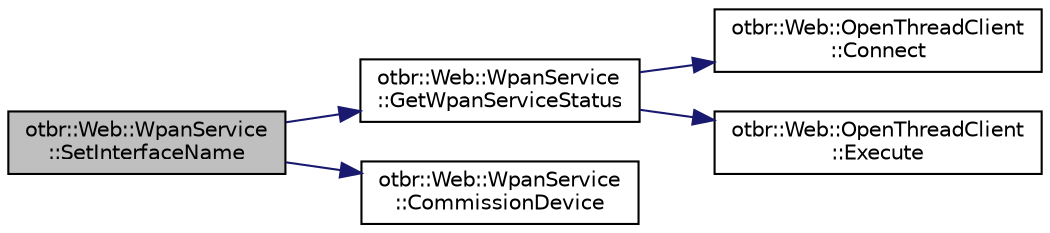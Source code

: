 digraph "otbr::Web::WpanService::SetInterfaceName"
{
  edge [fontname="Helvetica",fontsize="10",labelfontname="Helvetica",labelfontsize="10"];
  node [fontname="Helvetica",fontsize="10",shape=record];
  rankdir="LR";
  Node39 [label="otbr::Web::WpanService\l::SetInterfaceName",height=0.2,width=0.4,color="black", fillcolor="grey75", style="filled", fontcolor="black"];
  Node39 -> Node40 [color="midnightblue",fontsize="10",style="solid",fontname="Helvetica"];
  Node40 [label="otbr::Web::WpanService\l::GetWpanServiceStatus",height=0.2,width=0.4,color="black", fillcolor="white", style="filled",URL="$d3/d46/classotbr_1_1Web_1_1WpanService.html#a817c556f7e9cd0ab0939661d3a82fe89",tooltip="This method gets status of wpan service. "];
  Node40 -> Node41 [color="midnightblue",fontsize="10",style="solid",fontname="Helvetica"];
  Node41 [label="otbr::Web::OpenThreadClient\l::Connect",height=0.2,width=0.4,color="black", fillcolor="white", style="filled",URL="$d3/d3f/classotbr_1_1Web_1_1OpenThreadClient.html#a874758a90cc13e74005caab2f25f016a",tooltip="This method connects to OpenThread daemon. "];
  Node40 -> Node42 [color="midnightblue",fontsize="10",style="solid",fontname="Helvetica"];
  Node42 [label="otbr::Web::OpenThreadClient\l::Execute",height=0.2,width=0.4,color="black", fillcolor="white", style="filled",URL="$d3/d3f/classotbr_1_1Web_1_1OpenThreadClient.html#aa1b52e77c6c062588da9bdd198d25b34",tooltip="This method executes OpenThread CLI. "];
  Node39 -> Node43 [color="midnightblue",fontsize="10",style="solid",fontname="Helvetica"];
  Node43 [label="otbr::Web::WpanService\l::CommissionDevice",height=0.2,width=0.4,color="black", fillcolor="white", style="filled",URL="$d3/d46/classotbr_1_1Web_1_1WpanService.html#ac58d95616f1c3d8de612f6339e17faa6",tooltip="This method starts commissioner and wait for a device to join. "];
}
